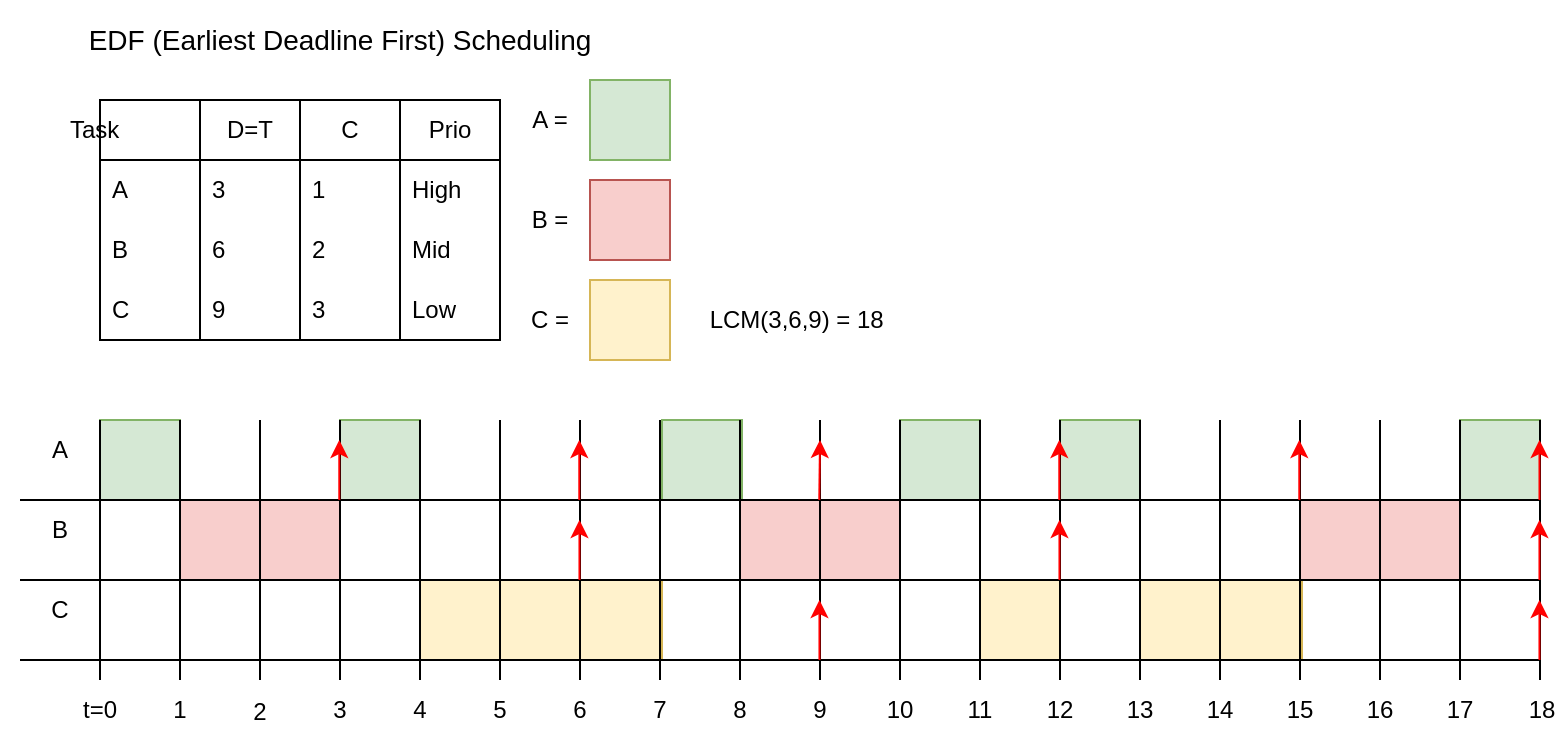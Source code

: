 <mxfile version="22.1.2" type="device">
  <diagram name="Sida-1" id="x7xAljvlk4MOux6gqsuJ">
    <mxGraphModel dx="987" dy="577" grid="1" gridSize="10" guides="1" tooltips="1" connect="1" arrows="1" fold="1" page="1" pageScale="1" pageWidth="827" pageHeight="1169" math="0" shadow="0">
      <root>
        <mxCell id="0" />
        <mxCell id="1" parent="0" />
        <mxCell id="H-3-VWSS_QAnxeLWZZJz-13" value="" style="whiteSpace=wrap;html=1;aspect=fixed;fillColor=#d5e8d4;strokeColor=#82b366;" vertex="1" parent="1">
          <mxGeometry x="760" y="240" width="40" height="40" as="geometry" />
        </mxCell>
        <mxCell id="H-3-VWSS_QAnxeLWZZJz-12" value="" style="rounded=0;whiteSpace=wrap;html=1;fillColor=#f8cecc;strokeColor=#b85450;" vertex="1" parent="1">
          <mxGeometry x="680" y="280" width="80" height="40" as="geometry" />
        </mxCell>
        <mxCell id="H-3-VWSS_QAnxeLWZZJz-11" value="" style="rounded=0;whiteSpace=wrap;html=1;fillColor=#fff2cc;strokeColor=#d6b656;" vertex="1" parent="1">
          <mxGeometry x="600" y="320" width="81" height="40" as="geometry" />
        </mxCell>
        <mxCell id="H-3-VWSS_QAnxeLWZZJz-10" value="" style="whiteSpace=wrap;html=1;aspect=fixed;fillColor=#d5e8d4;strokeColor=#82b366;" vertex="1" parent="1">
          <mxGeometry x="560" y="240" width="40" height="40" as="geometry" />
        </mxCell>
        <mxCell id="H-3-VWSS_QAnxeLWZZJz-9" value="" style="whiteSpace=wrap;html=1;aspect=fixed;fillColor=#fff2cc;strokeColor=#d6b656;" vertex="1" parent="1">
          <mxGeometry x="520" y="320" width="40" height="40" as="geometry" />
        </mxCell>
        <mxCell id="H-3-VWSS_QAnxeLWZZJz-8" value="" style="whiteSpace=wrap;html=1;aspect=fixed;fillColor=#d5e8d4;strokeColor=#82b366;" vertex="1" parent="1">
          <mxGeometry x="480" y="240" width="40" height="40" as="geometry" />
        </mxCell>
        <mxCell id="H-3-VWSS_QAnxeLWZZJz-6" value="" style="rounded=0;whiteSpace=wrap;html=1;fillColor=#f8cecc;strokeColor=#b85450;" vertex="1" parent="1">
          <mxGeometry x="400" y="280" width="80" height="40" as="geometry" />
        </mxCell>
        <mxCell id="H-3-VWSS_QAnxeLWZZJz-5" value="" style="whiteSpace=wrap;html=1;aspect=fixed;fillColor=#d5e8d4;strokeColor=#82b366;" vertex="1" parent="1">
          <mxGeometry x="361" y="240" width="40" height="40" as="geometry" />
        </mxCell>
        <mxCell id="H-3-VWSS_QAnxeLWZZJz-4" value="" style="rounded=0;whiteSpace=wrap;html=1;fillColor=#fff2cc;strokeColor=#d6b656;" vertex="1" parent="1">
          <mxGeometry x="240" y="320" width="121" height="40" as="geometry" />
        </mxCell>
        <mxCell id="H-3-VWSS_QAnxeLWZZJz-3" value="" style="whiteSpace=wrap;html=1;aspect=fixed;fillColor=#d5e8d4;strokeColor=#82b366;" vertex="1" parent="1">
          <mxGeometry x="200" y="240" width="40" height="40" as="geometry" />
        </mxCell>
        <mxCell id="H-3-VWSS_QAnxeLWZZJz-2" value="" style="rounded=0;whiteSpace=wrap;html=1;fillColor=#f8cecc;strokeColor=#b85450;" vertex="1" parent="1">
          <mxGeometry x="120" y="280" width="80" height="40" as="geometry" />
        </mxCell>
        <mxCell id="oxIYA4BnZlavT1OTl5xV-7" value="" style="whiteSpace=wrap;html=1;aspect=fixed;fillColor=#d5e8d4;strokeColor=#82b366;" parent="1" vertex="1">
          <mxGeometry x="80" y="240" width="40" height="40" as="geometry" />
        </mxCell>
        <mxCell id="oxIYA4BnZlavT1OTl5xV-8" value="" style="endArrow=none;html=1;rounded=0;" parent="1" edge="1">
          <mxGeometry width="50" height="50" relative="1" as="geometry">
            <mxPoint x="80" y="370" as="sourcePoint" />
            <mxPoint x="80" y="240" as="targetPoint" />
            <Array as="points" />
          </mxGeometry>
        </mxCell>
        <mxCell id="oxIYA4BnZlavT1OTl5xV-9" value="" style="endArrow=none;html=1;rounded=0;" parent="1" edge="1">
          <mxGeometry width="50" height="50" relative="1" as="geometry">
            <mxPoint x="120" y="370" as="sourcePoint" />
            <mxPoint x="120" y="240" as="targetPoint" />
            <Array as="points" />
          </mxGeometry>
        </mxCell>
        <mxCell id="oxIYA4BnZlavT1OTl5xV-10" value="" style="endArrow=none;html=1;rounded=0;" parent="1" edge="1">
          <mxGeometry width="50" height="50" relative="1" as="geometry">
            <mxPoint x="160" y="370" as="sourcePoint" />
            <mxPoint x="160" y="240" as="targetPoint" />
            <Array as="points" />
          </mxGeometry>
        </mxCell>
        <mxCell id="oxIYA4BnZlavT1OTl5xV-11" value="" style="endArrow=none;html=1;rounded=0;" parent="1" edge="1">
          <mxGeometry width="50" height="50" relative="1" as="geometry">
            <mxPoint x="200" y="370" as="sourcePoint" />
            <mxPoint x="200" y="240" as="targetPoint" />
            <Array as="points" />
          </mxGeometry>
        </mxCell>
        <mxCell id="oxIYA4BnZlavT1OTl5xV-12" value="" style="endArrow=none;html=1;rounded=0;" parent="1" edge="1">
          <mxGeometry width="50" height="50" relative="1" as="geometry">
            <mxPoint x="240" y="370" as="sourcePoint" />
            <mxPoint x="240" y="240" as="targetPoint" />
            <Array as="points" />
          </mxGeometry>
        </mxCell>
        <mxCell id="oxIYA4BnZlavT1OTl5xV-13" value="" style="endArrow=none;html=1;rounded=0;" parent="1" edge="1">
          <mxGeometry width="50" height="50" relative="1" as="geometry">
            <mxPoint x="280" y="370" as="sourcePoint" />
            <mxPoint x="280" y="240" as="targetPoint" />
            <Array as="points" />
          </mxGeometry>
        </mxCell>
        <mxCell id="oxIYA4BnZlavT1OTl5xV-14" value="" style="endArrow=none;html=1;rounded=0;" parent="1" edge="1">
          <mxGeometry width="50" height="50" relative="1" as="geometry">
            <mxPoint x="320" y="370" as="sourcePoint" />
            <mxPoint x="320" y="240" as="targetPoint" />
            <Array as="points" />
          </mxGeometry>
        </mxCell>
        <mxCell id="oxIYA4BnZlavT1OTl5xV-15" value="" style="endArrow=none;html=1;rounded=0;" parent="1" edge="1">
          <mxGeometry width="50" height="50" relative="1" as="geometry">
            <mxPoint x="360" y="370" as="sourcePoint" />
            <mxPoint x="360" y="240" as="targetPoint" />
            <Array as="points" />
          </mxGeometry>
        </mxCell>
        <mxCell id="oxIYA4BnZlavT1OTl5xV-16" value="" style="endArrow=none;html=1;rounded=0;" parent="1" edge="1">
          <mxGeometry width="50" height="50" relative="1" as="geometry">
            <mxPoint x="400" y="370" as="sourcePoint" />
            <mxPoint x="400" y="240" as="targetPoint" />
            <Array as="points" />
          </mxGeometry>
        </mxCell>
        <mxCell id="oxIYA4BnZlavT1OTl5xV-17" value="" style="endArrow=none;html=1;rounded=0;" parent="1" edge="1">
          <mxGeometry width="50" height="50" relative="1" as="geometry">
            <mxPoint x="440" y="370" as="sourcePoint" />
            <mxPoint x="440" y="240" as="targetPoint" />
            <Array as="points" />
          </mxGeometry>
        </mxCell>
        <mxCell id="oxIYA4BnZlavT1OTl5xV-18" value="" style="endArrow=none;html=1;rounded=0;" parent="1" edge="1">
          <mxGeometry width="50" height="50" relative="1" as="geometry">
            <mxPoint x="480" y="370" as="sourcePoint" />
            <mxPoint x="480" y="240" as="targetPoint" />
            <Array as="points" />
          </mxGeometry>
        </mxCell>
        <mxCell id="oxIYA4BnZlavT1OTl5xV-19" value="" style="endArrow=none;html=1;rounded=0;" parent="1" edge="1">
          <mxGeometry width="50" height="50" relative="1" as="geometry">
            <mxPoint x="520" y="370" as="sourcePoint" />
            <mxPoint x="520" y="240" as="targetPoint" />
            <Array as="points" />
          </mxGeometry>
        </mxCell>
        <mxCell id="oxIYA4BnZlavT1OTl5xV-20" value="" style="endArrow=none;html=1;rounded=0;" parent="1" edge="1">
          <mxGeometry width="50" height="50" relative="1" as="geometry">
            <mxPoint x="560" y="370" as="sourcePoint" />
            <mxPoint x="560" y="240" as="targetPoint" />
            <Array as="points" />
          </mxGeometry>
        </mxCell>
        <mxCell id="oxIYA4BnZlavT1OTl5xV-21" value="" style="endArrow=none;html=1;rounded=0;" parent="1" edge="1">
          <mxGeometry width="50" height="50" relative="1" as="geometry">
            <mxPoint x="600" y="370" as="sourcePoint" />
            <mxPoint x="600" y="240" as="targetPoint" />
            <Array as="points" />
          </mxGeometry>
        </mxCell>
        <mxCell id="oxIYA4BnZlavT1OTl5xV-22" value="" style="endArrow=none;html=1;rounded=0;" parent="1" edge="1">
          <mxGeometry width="50" height="50" relative="1" as="geometry">
            <mxPoint x="640" y="370" as="sourcePoint" />
            <mxPoint x="640" y="240" as="targetPoint" />
            <Array as="points" />
          </mxGeometry>
        </mxCell>
        <mxCell id="oxIYA4BnZlavT1OTl5xV-23" value="" style="endArrow=none;html=1;rounded=0;" parent="1" edge="1">
          <mxGeometry width="50" height="50" relative="1" as="geometry">
            <mxPoint x="680" y="370" as="sourcePoint" />
            <mxPoint x="680" y="240" as="targetPoint" />
            <Array as="points" />
          </mxGeometry>
        </mxCell>
        <mxCell id="oxIYA4BnZlavT1OTl5xV-24" value="" style="endArrow=none;html=1;rounded=0;" parent="1" edge="1">
          <mxGeometry width="50" height="50" relative="1" as="geometry">
            <mxPoint x="720" y="370" as="sourcePoint" />
            <mxPoint x="720" y="240" as="targetPoint" />
            <Array as="points" />
          </mxGeometry>
        </mxCell>
        <mxCell id="oxIYA4BnZlavT1OTl5xV-25" value="" style="endArrow=none;html=1;rounded=0;" parent="1" edge="1">
          <mxGeometry width="50" height="50" relative="1" as="geometry">
            <mxPoint x="760" y="370" as="sourcePoint" />
            <mxPoint x="760" y="240" as="targetPoint" />
            <Array as="points" />
          </mxGeometry>
        </mxCell>
        <mxCell id="oxIYA4BnZlavT1OTl5xV-26" value="" style="endArrow=none;html=1;rounded=0;" parent="1" edge="1">
          <mxGeometry width="50" height="50" relative="1" as="geometry">
            <mxPoint x="800" y="370" as="sourcePoint" />
            <mxPoint x="800" y="240" as="targetPoint" />
            <Array as="points" />
          </mxGeometry>
        </mxCell>
        <mxCell id="oxIYA4BnZlavT1OTl5xV-27" value="A" style="text;html=1;strokeColor=none;fillColor=none;align=center;verticalAlign=middle;whiteSpace=wrap;rounded=0;" parent="1" vertex="1">
          <mxGeometry x="30" y="240" width="60" height="30" as="geometry" />
        </mxCell>
        <mxCell id="oxIYA4BnZlavT1OTl5xV-28" value="B" style="text;html=1;strokeColor=none;fillColor=none;align=center;verticalAlign=middle;whiteSpace=wrap;rounded=0;" parent="1" vertex="1">
          <mxGeometry x="30" y="280" width="60" height="30" as="geometry" />
        </mxCell>
        <mxCell id="oxIYA4BnZlavT1OTl5xV-29" value="C" style="text;html=1;strokeColor=none;fillColor=none;align=center;verticalAlign=middle;whiteSpace=wrap;rounded=0;" parent="1" vertex="1">
          <mxGeometry x="30" y="320" width="60" height="30" as="geometry" />
        </mxCell>
        <mxCell id="oxIYA4BnZlavT1OTl5xV-30" value="Task&lt;span style=&quot;white-space: pre;&quot;&gt;&#x9;&lt;/span&gt;&lt;span style=&quot;white-space: pre;&quot;&gt;&#x9;&lt;/span&gt;&lt;span style=&quot;white-space: pre;&quot;&gt;&#x9;&lt;/span&gt;" style="swimlane;fontStyle=0;childLayout=stackLayout;horizontal=1;startSize=30;horizontalStack=0;resizeParent=1;resizeParentMax=0;resizeLast=0;collapsible=1;marginBottom=0;whiteSpace=wrap;html=1;" parent="1" vertex="1">
          <mxGeometry x="80" y="80" width="50" height="120" as="geometry" />
        </mxCell>
        <mxCell id="oxIYA4BnZlavT1OTl5xV-31" value="A" style="text;strokeColor=none;fillColor=none;align=left;verticalAlign=middle;spacingLeft=4;spacingRight=4;overflow=hidden;points=[[0,0.5],[1,0.5]];portConstraint=eastwest;rotatable=0;whiteSpace=wrap;html=1;" parent="oxIYA4BnZlavT1OTl5xV-30" vertex="1">
          <mxGeometry y="30" width="50" height="30" as="geometry" />
        </mxCell>
        <mxCell id="oxIYA4BnZlavT1OTl5xV-32" value="B" style="text;strokeColor=none;fillColor=none;align=left;verticalAlign=middle;spacingLeft=4;spacingRight=4;overflow=hidden;points=[[0,0.5],[1,0.5]];portConstraint=eastwest;rotatable=0;whiteSpace=wrap;html=1;" parent="oxIYA4BnZlavT1OTl5xV-30" vertex="1">
          <mxGeometry y="60" width="50" height="30" as="geometry" />
        </mxCell>
        <mxCell id="oxIYA4BnZlavT1OTl5xV-33" value="C" style="text;strokeColor=none;fillColor=none;align=left;verticalAlign=middle;spacingLeft=4;spacingRight=4;overflow=hidden;points=[[0,0.5],[1,0.5]];portConstraint=eastwest;rotatable=0;whiteSpace=wrap;html=1;" parent="oxIYA4BnZlavT1OTl5xV-30" vertex="1">
          <mxGeometry y="90" width="50" height="30" as="geometry" />
        </mxCell>
        <mxCell id="oxIYA4BnZlavT1OTl5xV-34" value="D=T" style="swimlane;fontStyle=0;childLayout=stackLayout;horizontal=1;startSize=30;horizontalStack=0;resizeParent=1;resizeParentMax=0;resizeLast=0;collapsible=1;marginBottom=0;whiteSpace=wrap;html=1;" parent="1" vertex="1">
          <mxGeometry x="130" y="80" width="50" height="120" as="geometry" />
        </mxCell>
        <mxCell id="oxIYA4BnZlavT1OTl5xV-35" value="3" style="text;strokeColor=none;fillColor=none;align=left;verticalAlign=middle;spacingLeft=4;spacingRight=4;overflow=hidden;points=[[0,0.5],[1,0.5]];portConstraint=eastwest;rotatable=0;whiteSpace=wrap;html=1;" parent="oxIYA4BnZlavT1OTl5xV-34" vertex="1">
          <mxGeometry y="30" width="50" height="30" as="geometry" />
        </mxCell>
        <mxCell id="oxIYA4BnZlavT1OTl5xV-36" value="6" style="text;strokeColor=none;fillColor=none;align=left;verticalAlign=middle;spacingLeft=4;spacingRight=4;overflow=hidden;points=[[0,0.5],[1,0.5]];portConstraint=eastwest;rotatable=0;whiteSpace=wrap;html=1;" parent="oxIYA4BnZlavT1OTl5xV-34" vertex="1">
          <mxGeometry y="60" width="50" height="30" as="geometry" />
        </mxCell>
        <mxCell id="oxIYA4BnZlavT1OTl5xV-37" value="9" style="text;strokeColor=none;fillColor=none;align=left;verticalAlign=middle;spacingLeft=4;spacingRight=4;overflow=hidden;points=[[0,0.5],[1,0.5]];portConstraint=eastwest;rotatable=0;whiteSpace=wrap;html=1;" parent="oxIYA4BnZlavT1OTl5xV-34" vertex="1">
          <mxGeometry y="90" width="50" height="30" as="geometry" />
        </mxCell>
        <mxCell id="oxIYA4BnZlavT1OTl5xV-38" value="C" style="swimlane;fontStyle=0;childLayout=stackLayout;horizontal=1;startSize=30;horizontalStack=0;resizeParent=1;resizeParentMax=0;resizeLast=0;collapsible=1;marginBottom=0;whiteSpace=wrap;html=1;" parent="1" vertex="1">
          <mxGeometry x="180" y="80" width="50" height="120" as="geometry" />
        </mxCell>
        <mxCell id="oxIYA4BnZlavT1OTl5xV-39" value="1" style="text;strokeColor=none;fillColor=none;align=left;verticalAlign=middle;spacingLeft=4;spacingRight=4;overflow=hidden;points=[[0,0.5],[1,0.5]];portConstraint=eastwest;rotatable=0;whiteSpace=wrap;html=1;" parent="oxIYA4BnZlavT1OTl5xV-38" vertex="1">
          <mxGeometry y="30" width="50" height="30" as="geometry" />
        </mxCell>
        <mxCell id="oxIYA4BnZlavT1OTl5xV-40" value="2" style="text;strokeColor=none;fillColor=none;align=left;verticalAlign=middle;spacingLeft=4;spacingRight=4;overflow=hidden;points=[[0,0.5],[1,0.5]];portConstraint=eastwest;rotatable=0;whiteSpace=wrap;html=1;" parent="oxIYA4BnZlavT1OTl5xV-38" vertex="1">
          <mxGeometry y="60" width="50" height="30" as="geometry" />
        </mxCell>
        <mxCell id="oxIYA4BnZlavT1OTl5xV-41" value="3" style="text;strokeColor=none;fillColor=none;align=left;verticalAlign=middle;spacingLeft=4;spacingRight=4;overflow=hidden;points=[[0,0.5],[1,0.5]];portConstraint=eastwest;rotatable=0;whiteSpace=wrap;html=1;" parent="oxIYA4BnZlavT1OTl5xV-38" vertex="1">
          <mxGeometry y="90" width="50" height="30" as="geometry" />
        </mxCell>
        <mxCell id="oxIYA4BnZlavT1OTl5xV-42" value="LCM(3,6,9) = 18&amp;nbsp;" style="text;html=1;strokeColor=none;fillColor=none;align=center;verticalAlign=middle;whiteSpace=wrap;rounded=0;" parent="1" vertex="1">
          <mxGeometry x="380" y="175" width="100" height="30" as="geometry" />
        </mxCell>
        <mxCell id="oxIYA4BnZlavT1OTl5xV-43" value="" style="whiteSpace=wrap;html=1;aspect=fixed;fillColor=#fff2cc;strokeColor=#d6b656;" parent="1" vertex="1">
          <mxGeometry x="325" y="170" width="40" height="40" as="geometry" />
        </mxCell>
        <mxCell id="oxIYA4BnZlavT1OTl5xV-44" value="" style="whiteSpace=wrap;html=1;aspect=fixed;fillColor=#f8cecc;strokeColor=#b85450;" parent="1" vertex="1">
          <mxGeometry x="325" y="120" width="40" height="40" as="geometry" />
        </mxCell>
        <mxCell id="oxIYA4BnZlavT1OTl5xV-45" value="" style="whiteSpace=wrap;html=1;aspect=fixed;fillColor=#d5e8d4;strokeColor=#82b366;" parent="1" vertex="1">
          <mxGeometry x="325" y="70" width="40" height="40" as="geometry" />
        </mxCell>
        <mxCell id="oxIYA4BnZlavT1OTl5xV-46" value="A =" style="text;html=1;strokeColor=none;fillColor=none;align=center;verticalAlign=middle;whiteSpace=wrap;rounded=0;" parent="1" vertex="1">
          <mxGeometry x="275" y="75" width="60" height="30" as="geometry" />
        </mxCell>
        <mxCell id="oxIYA4BnZlavT1OTl5xV-47" value="B =" style="text;html=1;strokeColor=none;fillColor=none;align=center;verticalAlign=middle;whiteSpace=wrap;rounded=0;" parent="1" vertex="1">
          <mxGeometry x="275" y="125" width="60" height="30" as="geometry" />
        </mxCell>
        <mxCell id="oxIYA4BnZlavT1OTl5xV-48" value="C =" style="text;html=1;strokeColor=none;fillColor=none;align=center;verticalAlign=middle;whiteSpace=wrap;rounded=0;" parent="1" vertex="1">
          <mxGeometry x="275" y="175" width="60" height="30" as="geometry" />
        </mxCell>
        <mxCell id="oxIYA4BnZlavT1OTl5xV-49" value="Prio" style="swimlane;fontStyle=0;childLayout=stackLayout;horizontal=1;startSize=30;horizontalStack=0;resizeParent=1;resizeParentMax=0;resizeLast=0;collapsible=1;marginBottom=0;whiteSpace=wrap;html=1;" parent="1" vertex="1">
          <mxGeometry x="230" y="80" width="50" height="120" as="geometry">
            <mxRectangle x="230" y="80" width="60" height="30" as="alternateBounds" />
          </mxGeometry>
        </mxCell>
        <mxCell id="oxIYA4BnZlavT1OTl5xV-50" value="High" style="text;strokeColor=none;fillColor=none;align=left;verticalAlign=middle;spacingLeft=4;spacingRight=4;overflow=hidden;points=[[0,0.5],[1,0.5]];portConstraint=eastwest;rotatable=0;whiteSpace=wrap;html=1;" parent="oxIYA4BnZlavT1OTl5xV-49" vertex="1">
          <mxGeometry y="30" width="50" height="30" as="geometry" />
        </mxCell>
        <mxCell id="oxIYA4BnZlavT1OTl5xV-51" value="Mid" style="text;strokeColor=none;fillColor=none;align=left;verticalAlign=middle;spacingLeft=4;spacingRight=4;overflow=hidden;points=[[0,0.5],[1,0.5]];portConstraint=eastwest;rotatable=0;whiteSpace=wrap;html=1;" parent="oxIYA4BnZlavT1OTl5xV-49" vertex="1">
          <mxGeometry y="60" width="50" height="30" as="geometry" />
        </mxCell>
        <mxCell id="oxIYA4BnZlavT1OTl5xV-52" value="Low" style="text;strokeColor=none;fillColor=none;align=left;verticalAlign=middle;spacingLeft=4;spacingRight=4;overflow=hidden;points=[[0,0.5],[1,0.5]];portConstraint=eastwest;rotatable=0;whiteSpace=wrap;html=1;" parent="oxIYA4BnZlavT1OTl5xV-49" vertex="1">
          <mxGeometry y="90" width="50" height="30" as="geometry" />
        </mxCell>
        <mxCell id="oxIYA4BnZlavT1OTl5xV-53" value="&lt;font style=&quot;font-size: 14px;&quot;&gt;EDF (Earliest Deadline First) Scheduling&lt;/font&gt;" style="text;html=1;strokeColor=none;fillColor=none;align=center;verticalAlign=middle;whiteSpace=wrap;rounded=0;" parent="1" vertex="1">
          <mxGeometry x="65" y="30" width="270" height="40" as="geometry" />
        </mxCell>
        <mxCell id="oxIYA4BnZlavT1OTl5xV-54" value="t=0" style="text;html=1;strokeColor=none;fillColor=none;align=center;verticalAlign=middle;whiteSpace=wrap;rounded=0;" parent="1" vertex="1">
          <mxGeometry x="60" y="370" width="40" height="30" as="geometry" />
        </mxCell>
        <mxCell id="oxIYA4BnZlavT1OTl5xV-55" value="1" style="text;html=1;strokeColor=none;fillColor=none;align=center;verticalAlign=middle;whiteSpace=wrap;rounded=0;" parent="1" vertex="1">
          <mxGeometry x="110" y="370" width="20" height="30" as="geometry" />
        </mxCell>
        <mxCell id="oxIYA4BnZlavT1OTl5xV-56" value="2" style="text;html=1;strokeColor=none;fillColor=none;align=center;verticalAlign=middle;whiteSpace=wrap;rounded=0;" parent="1" vertex="1">
          <mxGeometry x="150" y="371" width="20" height="30" as="geometry" />
        </mxCell>
        <mxCell id="oxIYA4BnZlavT1OTl5xV-57" value="3" style="text;html=1;strokeColor=none;fillColor=none;align=center;verticalAlign=middle;whiteSpace=wrap;rounded=0;" parent="1" vertex="1">
          <mxGeometry x="190" y="370" width="20" height="30" as="geometry" />
        </mxCell>
        <mxCell id="oxIYA4BnZlavT1OTl5xV-58" value="4" style="text;html=1;strokeColor=none;fillColor=none;align=center;verticalAlign=middle;whiteSpace=wrap;rounded=0;" parent="1" vertex="1">
          <mxGeometry x="230" y="370" width="20" height="30" as="geometry" />
        </mxCell>
        <mxCell id="oxIYA4BnZlavT1OTl5xV-59" value="5" style="text;html=1;strokeColor=none;fillColor=none;align=center;verticalAlign=middle;whiteSpace=wrap;rounded=0;" parent="1" vertex="1">
          <mxGeometry x="270" y="370" width="20" height="30" as="geometry" />
        </mxCell>
        <mxCell id="oxIYA4BnZlavT1OTl5xV-60" value="6" style="text;html=1;strokeColor=none;fillColor=none;align=center;verticalAlign=middle;whiteSpace=wrap;rounded=0;" parent="1" vertex="1">
          <mxGeometry x="310" y="370" width="20" height="30" as="geometry" />
        </mxCell>
        <mxCell id="oxIYA4BnZlavT1OTl5xV-61" value="7" style="text;html=1;strokeColor=none;fillColor=none;align=center;verticalAlign=middle;whiteSpace=wrap;rounded=0;" parent="1" vertex="1">
          <mxGeometry x="350" y="370" width="20" height="30" as="geometry" />
        </mxCell>
        <mxCell id="oxIYA4BnZlavT1OTl5xV-62" value="8" style="text;html=1;strokeColor=none;fillColor=none;align=center;verticalAlign=middle;whiteSpace=wrap;rounded=0;" parent="1" vertex="1">
          <mxGeometry x="390" y="370" width="20" height="30" as="geometry" />
        </mxCell>
        <mxCell id="oxIYA4BnZlavT1OTl5xV-63" value="9" style="text;html=1;strokeColor=none;fillColor=none;align=center;verticalAlign=middle;whiteSpace=wrap;rounded=0;" parent="1" vertex="1">
          <mxGeometry x="430" y="370" width="20" height="30" as="geometry" />
        </mxCell>
        <mxCell id="oxIYA4BnZlavT1OTl5xV-64" value="10" style="text;html=1;strokeColor=none;fillColor=none;align=center;verticalAlign=middle;whiteSpace=wrap;rounded=0;" parent="1" vertex="1">
          <mxGeometry x="470" y="370" width="20" height="30" as="geometry" />
        </mxCell>
        <mxCell id="oxIYA4BnZlavT1OTl5xV-65" value="11" style="text;html=1;strokeColor=none;fillColor=none;align=center;verticalAlign=middle;whiteSpace=wrap;rounded=0;" parent="1" vertex="1">
          <mxGeometry x="510" y="370" width="20" height="30" as="geometry" />
        </mxCell>
        <mxCell id="oxIYA4BnZlavT1OTl5xV-66" value="12" style="text;html=1;strokeColor=none;fillColor=none;align=center;verticalAlign=middle;whiteSpace=wrap;rounded=0;" parent="1" vertex="1">
          <mxGeometry x="550" y="370" width="20" height="30" as="geometry" />
        </mxCell>
        <mxCell id="oxIYA4BnZlavT1OTl5xV-67" value="13" style="text;html=1;strokeColor=none;fillColor=none;align=center;verticalAlign=middle;whiteSpace=wrap;rounded=0;" parent="1" vertex="1">
          <mxGeometry x="590" y="370" width="20" height="30" as="geometry" />
        </mxCell>
        <mxCell id="oxIYA4BnZlavT1OTl5xV-68" value="14" style="text;html=1;strokeColor=none;fillColor=none;align=center;verticalAlign=middle;whiteSpace=wrap;rounded=0;" parent="1" vertex="1">
          <mxGeometry x="630" y="370" width="20" height="30" as="geometry" />
        </mxCell>
        <mxCell id="oxIYA4BnZlavT1OTl5xV-69" value="15" style="text;html=1;strokeColor=none;fillColor=none;align=center;verticalAlign=middle;whiteSpace=wrap;rounded=0;" parent="1" vertex="1">
          <mxGeometry x="670" y="370" width="20" height="30" as="geometry" />
        </mxCell>
        <mxCell id="oxIYA4BnZlavT1OTl5xV-70" value="16" style="text;html=1;strokeColor=none;fillColor=none;align=center;verticalAlign=middle;whiteSpace=wrap;rounded=0;" parent="1" vertex="1">
          <mxGeometry x="710" y="370" width="20" height="30" as="geometry" />
        </mxCell>
        <mxCell id="oxIYA4BnZlavT1OTl5xV-71" value="17" style="text;html=1;strokeColor=none;fillColor=none;align=center;verticalAlign=middle;whiteSpace=wrap;rounded=0;" parent="1" vertex="1">
          <mxGeometry x="750" y="370" width="20" height="30" as="geometry" />
        </mxCell>
        <mxCell id="oxIYA4BnZlavT1OTl5xV-72" value="" style="endArrow=none;html=1;rounded=0;" parent="1" edge="1">
          <mxGeometry width="50" height="50" relative="1" as="geometry">
            <mxPoint x="40" y="280" as="sourcePoint" />
            <mxPoint x="800" y="280" as="targetPoint" />
          </mxGeometry>
        </mxCell>
        <mxCell id="oxIYA4BnZlavT1OTl5xV-73" value="" style="endArrow=none;html=1;rounded=0;" parent="1" edge="1">
          <mxGeometry width="50" height="50" relative="1" as="geometry">
            <mxPoint x="40" y="320" as="sourcePoint" />
            <mxPoint x="800" y="320" as="targetPoint" />
          </mxGeometry>
        </mxCell>
        <mxCell id="oxIYA4BnZlavT1OTl5xV-74" value="" style="endArrow=none;html=1;rounded=0;" parent="1" edge="1">
          <mxGeometry width="50" height="50" relative="1" as="geometry">
            <mxPoint x="40" y="360" as="sourcePoint" />
            <mxPoint x="800" y="360" as="targetPoint" />
          </mxGeometry>
        </mxCell>
        <mxCell id="oxIYA4BnZlavT1OTl5xV-75" value="" style="endArrow=classic;html=1;rounded=0;strokeColor=#FF0000;" parent="1" edge="1">
          <mxGeometry width="50" height="50" relative="1" as="geometry">
            <mxPoint x="199.64" y="280" as="sourcePoint" />
            <mxPoint x="199.64" y="250" as="targetPoint" />
          </mxGeometry>
        </mxCell>
        <mxCell id="oxIYA4BnZlavT1OTl5xV-76" value="" style="endArrow=classic;html=1;rounded=0;strokeColor=#FF0000;" parent="1" edge="1">
          <mxGeometry width="50" height="50" relative="1" as="geometry">
            <mxPoint x="319.64" y="280" as="sourcePoint" />
            <mxPoint x="319.64" y="250" as="targetPoint" />
          </mxGeometry>
        </mxCell>
        <mxCell id="oxIYA4BnZlavT1OTl5xV-77" value="" style="endArrow=classic;html=1;rounded=0;strokeColor=#FF0000;" parent="1" edge="1">
          <mxGeometry width="50" height="50" relative="1" as="geometry">
            <mxPoint x="439.64" y="280" as="sourcePoint" />
            <mxPoint x="440" y="250" as="targetPoint" />
          </mxGeometry>
        </mxCell>
        <mxCell id="oxIYA4BnZlavT1OTl5xV-78" value="" style="endArrow=classic;html=1;rounded=0;strokeColor=#FF0000;" parent="1" edge="1">
          <mxGeometry width="50" height="50" relative="1" as="geometry">
            <mxPoint x="559.64" y="280" as="sourcePoint" />
            <mxPoint x="559.64" y="250" as="targetPoint" />
          </mxGeometry>
        </mxCell>
        <mxCell id="oxIYA4BnZlavT1OTl5xV-79" value="" style="endArrow=classic;html=1;rounded=0;strokeColor=#FF0000;" parent="1" edge="1">
          <mxGeometry width="50" height="50" relative="1" as="geometry">
            <mxPoint x="679.64" y="280" as="sourcePoint" />
            <mxPoint x="679.64" y="250" as="targetPoint" />
          </mxGeometry>
        </mxCell>
        <mxCell id="oxIYA4BnZlavT1OTl5xV-80" value="" style="endArrow=classic;html=1;rounded=0;strokeColor=#FF0000;" parent="1" edge="1">
          <mxGeometry width="50" height="50" relative="1" as="geometry">
            <mxPoint x="799.74" y="280" as="sourcePoint" />
            <mxPoint x="799.74" y="250" as="targetPoint" />
          </mxGeometry>
        </mxCell>
        <mxCell id="oxIYA4BnZlavT1OTl5xV-81" value="" style="endArrow=classic;html=1;rounded=0;strokeColor=#FF0000;" parent="1" edge="1">
          <mxGeometry width="50" height="50" relative="1" as="geometry">
            <mxPoint x="319.73" y="320" as="sourcePoint" />
            <mxPoint x="319.73" y="290" as="targetPoint" />
          </mxGeometry>
        </mxCell>
        <mxCell id="oxIYA4BnZlavT1OTl5xV-82" value="" style="endArrow=classic;html=1;rounded=0;strokeColor=#FF0000;" parent="1" edge="1">
          <mxGeometry width="50" height="50" relative="1" as="geometry">
            <mxPoint x="559.73" y="320" as="sourcePoint" />
            <mxPoint x="559.73" y="290" as="targetPoint" />
          </mxGeometry>
        </mxCell>
        <mxCell id="oxIYA4BnZlavT1OTl5xV-83" value="" style="endArrow=classic;html=1;rounded=0;strokeColor=#FF0000;" parent="1" edge="1">
          <mxGeometry width="50" height="50" relative="1" as="geometry">
            <mxPoint x="799.73" y="320" as="sourcePoint" />
            <mxPoint x="799.73" y="290" as="targetPoint" />
          </mxGeometry>
        </mxCell>
        <mxCell id="oxIYA4BnZlavT1OTl5xV-84" value="" style="endArrow=classic;html=1;rounded=0;strokeColor=#FF0000;" parent="1" edge="1">
          <mxGeometry width="50" height="50" relative="1" as="geometry">
            <mxPoint x="439.73" y="360" as="sourcePoint" />
            <mxPoint x="439.73" y="330" as="targetPoint" />
          </mxGeometry>
        </mxCell>
        <mxCell id="oxIYA4BnZlavT1OTl5xV-85" value="" style="endArrow=classic;html=1;rounded=0;strokeColor=#FF0000;" parent="1" edge="1">
          <mxGeometry width="50" height="50" relative="1" as="geometry">
            <mxPoint x="799.73" y="360" as="sourcePoint" />
            <mxPoint x="799.73" y="330" as="targetPoint" />
          </mxGeometry>
        </mxCell>
        <mxCell id="H-3-VWSS_QAnxeLWZZJz-1" value="18" style="text;html=1;strokeColor=none;fillColor=none;align=center;verticalAlign=middle;whiteSpace=wrap;rounded=0;" vertex="1" parent="1">
          <mxGeometry x="791" y="370" width="20" height="30" as="geometry" />
        </mxCell>
      </root>
    </mxGraphModel>
  </diagram>
</mxfile>
